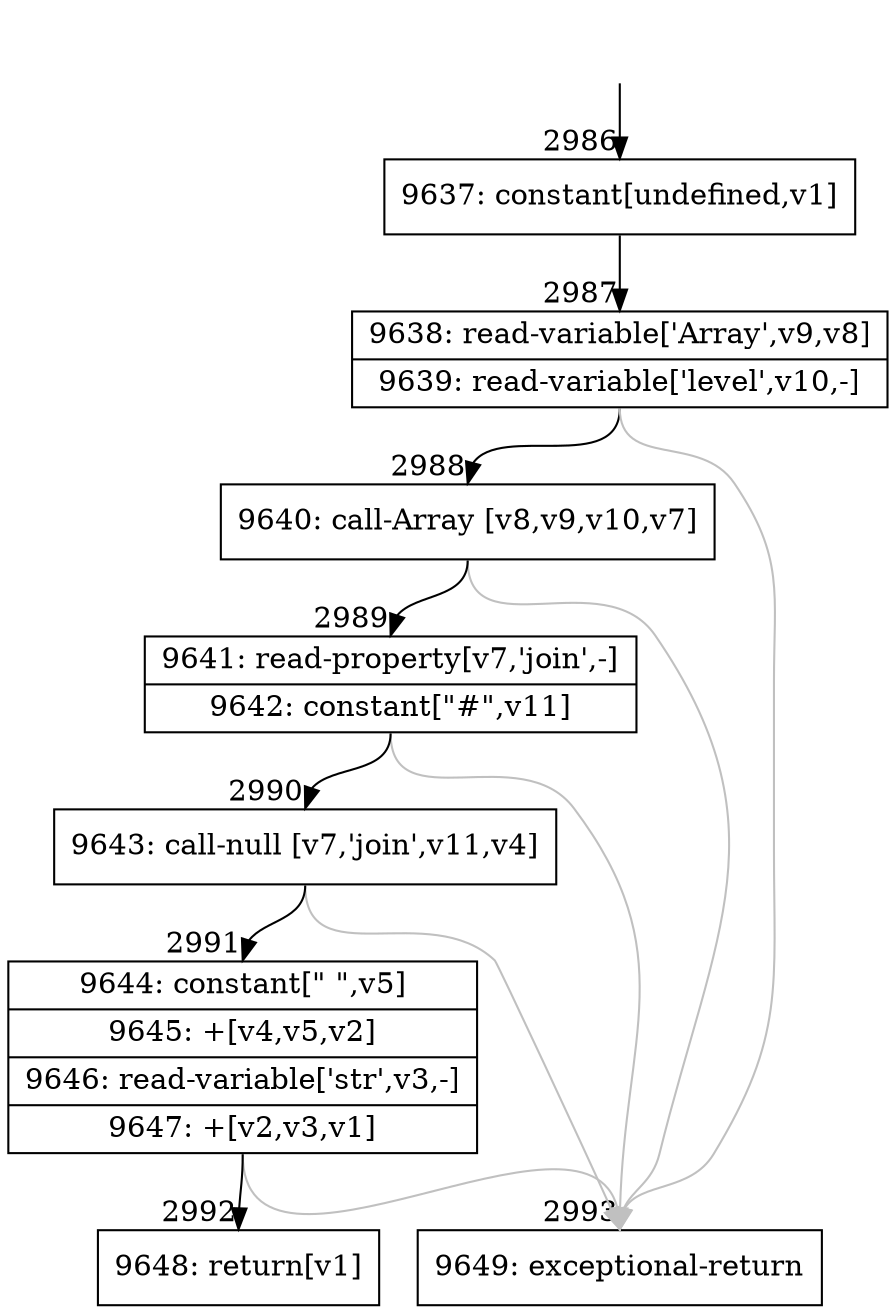 digraph {
rankdir="TD"
BB_entry265[shape=none,label=""];
BB_entry265 -> BB2986 [tailport=s, headport=n, headlabel="    2986"]
BB2986 [shape=record label="{9637: constant[undefined,v1]}" ] 
BB2986 -> BB2987 [tailport=s, headport=n, headlabel="      2987"]
BB2987 [shape=record label="{9638: read-variable['Array',v9,v8]|9639: read-variable['level',v10,-]}" ] 
BB2987 -> BB2988 [tailport=s, headport=n, headlabel="      2988"]
BB2987 -> BB2993 [tailport=s, headport=n, color=gray, headlabel="      2993"]
BB2988 [shape=record label="{9640: call-Array [v8,v9,v10,v7]}" ] 
BB2988 -> BB2989 [tailport=s, headport=n, headlabel="      2989"]
BB2988 -> BB2993 [tailport=s, headport=n, color=gray]
BB2989 [shape=record label="{9641: read-property[v7,'join',-]|9642: constant[\"#\",v11]}" ] 
BB2989 -> BB2990 [tailport=s, headport=n, headlabel="      2990"]
BB2989 -> BB2993 [tailport=s, headport=n, color=gray]
BB2990 [shape=record label="{9643: call-null [v7,'join',v11,v4]}" ] 
BB2990 -> BB2991 [tailport=s, headport=n, headlabel="      2991"]
BB2990 -> BB2993 [tailport=s, headport=n, color=gray]
BB2991 [shape=record label="{9644: constant[\" \",v5]|9645: +[v4,v5,v2]|9646: read-variable['str',v3,-]|9647: +[v2,v3,v1]}" ] 
BB2991 -> BB2992 [tailport=s, headport=n, headlabel="      2992"]
BB2991 -> BB2993 [tailport=s, headport=n, color=gray]
BB2992 [shape=record label="{9648: return[v1]}" ] 
BB2993 [shape=record label="{9649: exceptional-return}" ] 
//#$~ 3488
}
